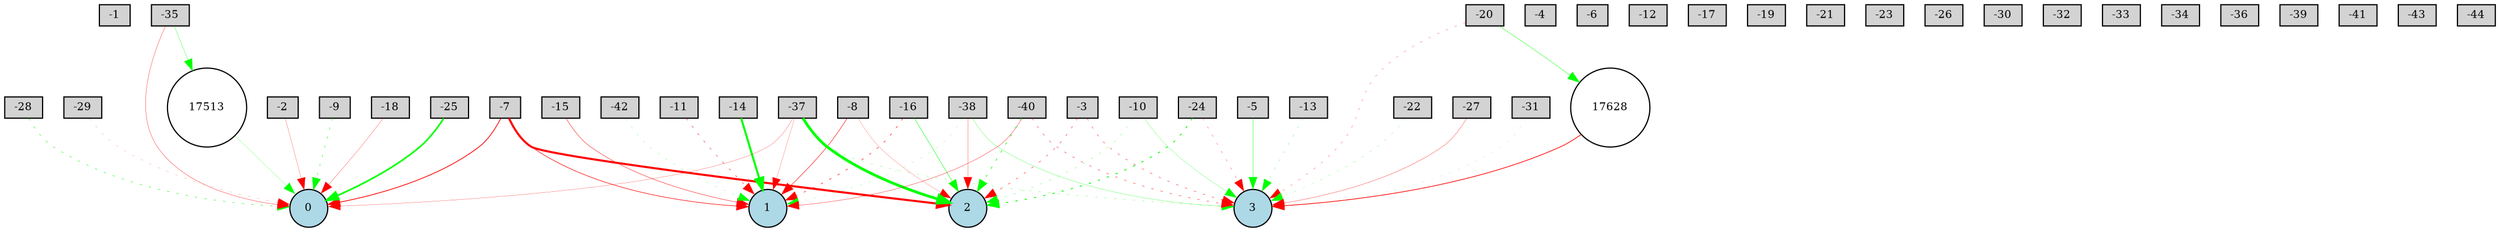 digraph {
	node [fontsize=9 height=0.2 shape=circle width=0.2]
	-1 [fillcolor=lightgray shape=box style=filled]
	-2 [fillcolor=lightgray shape=box style=filled]
	-3 [fillcolor=lightgray shape=box style=filled]
	-4 [fillcolor=lightgray shape=box style=filled]
	-5 [fillcolor=lightgray shape=box style=filled]
	-6 [fillcolor=lightgray shape=box style=filled]
	-7 [fillcolor=lightgray shape=box style=filled]
	-8 [fillcolor=lightgray shape=box style=filled]
	-9 [fillcolor=lightgray shape=box style=filled]
	-10 [fillcolor=lightgray shape=box style=filled]
	-11 [fillcolor=lightgray shape=box style=filled]
	-12 [fillcolor=lightgray shape=box style=filled]
	-13 [fillcolor=lightgray shape=box style=filled]
	-14 [fillcolor=lightgray shape=box style=filled]
	-15 [fillcolor=lightgray shape=box style=filled]
	-16 [fillcolor=lightgray shape=box style=filled]
	-17 [fillcolor=lightgray shape=box style=filled]
	-18 [fillcolor=lightgray shape=box style=filled]
	-19 [fillcolor=lightgray shape=box style=filled]
	-20 [fillcolor=lightgray shape=box style=filled]
	-21 [fillcolor=lightgray shape=box style=filled]
	-22 [fillcolor=lightgray shape=box style=filled]
	-23 [fillcolor=lightgray shape=box style=filled]
	-24 [fillcolor=lightgray shape=box style=filled]
	-25 [fillcolor=lightgray shape=box style=filled]
	-26 [fillcolor=lightgray shape=box style=filled]
	-27 [fillcolor=lightgray shape=box style=filled]
	-28 [fillcolor=lightgray shape=box style=filled]
	-29 [fillcolor=lightgray shape=box style=filled]
	-30 [fillcolor=lightgray shape=box style=filled]
	-31 [fillcolor=lightgray shape=box style=filled]
	-32 [fillcolor=lightgray shape=box style=filled]
	-33 [fillcolor=lightgray shape=box style=filled]
	-34 [fillcolor=lightgray shape=box style=filled]
	-35 [fillcolor=lightgray shape=box style=filled]
	-36 [fillcolor=lightgray shape=box style=filled]
	-37 [fillcolor=lightgray shape=box style=filled]
	-38 [fillcolor=lightgray shape=box style=filled]
	-39 [fillcolor=lightgray shape=box style=filled]
	-40 [fillcolor=lightgray shape=box style=filled]
	-41 [fillcolor=lightgray shape=box style=filled]
	-42 [fillcolor=lightgray shape=box style=filled]
	-43 [fillcolor=lightgray shape=box style=filled]
	-44 [fillcolor=lightgray shape=box style=filled]
	0 [fillcolor=lightblue style=filled]
	1 [fillcolor=lightblue style=filled]
	2 [fillcolor=lightblue style=filled]
	3 [fillcolor=lightblue style=filled]
	17513 [fillcolor=white style=filled]
	17628 [fillcolor=white style=filled]
	-14 -> 1 [color=green penwidth=1.7175332945337587 style=solid]
	-20 -> 3 [color=red penwidth=0.19492042986946645 style=dotted]
	-10 -> 3 [color=green penwidth=0.1633915805225497 style=solid]
	-5 -> 3 [color=green penwidth=0.29309944955160905 style=solid]
	-42 -> 1 [color=green penwidth=0.1499444599774784 style=dotted]
	-7 -> 2 [color=red penwidth=1.7509722830948775 style=solid]
	-38 -> 1 [color=green penwidth=0.12919606483722687 style=dotted]
	-37 -> 2 [color=green penwidth=2.318239249313593 style=solid]
	-37 -> 3 [color=green penwidth=0.17794562514887247 style=dotted]
	-7 -> 1 [color=red penwidth=0.44455484904334086 style=solid]
	-27 -> 3 [color=red penwidth=0.21808362002298914 style=solid]
	-18 -> 0 [color=red penwidth=0.18759992538757342 style=solid]
	-7 -> 0 [color=red penwidth=0.6350919644932668 style=solid]
	-25 -> 0 [color=green penwidth=1.3821774057060088 style=solid]
	-9 -> 0 [color=green penwidth=0.35233143003757417 style=dotted]
	-11 -> 1 [color=red penwidth=0.331907677406028 style=dotted]
	-16 -> 2 [color=green penwidth=0.34591458178219636 style=solid]
	-35 -> 0 [color=red penwidth=0.23681098583765153 style=solid]
	-22 -> 3 [color=green penwidth=0.14829757642246888 style=dotted]
	-24 -> 3 [color=red penwidth=0.20642168495666302 style=dotted]
	-24 -> 2 [color=green penwidth=0.709066506998732 style=dotted]
	-38 -> 2 [color=red penwidth=0.20248874759462843 style=solid]
	-31 -> 3 [color=green penwidth=0.10751833747198562 style=dotted]
	-37 -> 1 [color=red penwidth=0.14329004539599033 style=solid]
	-29 -> 0 [color=red penwidth=0.11753528146125447 style=dotted]
	-2 -> 0 [color=red penwidth=0.16673725650874408 style=solid]
	-40 -> 3 [color=red penwidth=0.3125603875205911 style=dotted]
	-40 -> 2 [color=green penwidth=0.5167137964366809 style=dotted]
	-13 -> 3 [color=green penwidth=0.19343145693444352 style=dotted]
	-37 -> 0 [color=red penwidth=0.16399392321075182 style=solid]
	-3 -> 2 [color=red penwidth=0.31316023046776253 style=dotted]
	-15 -> 1 [color=red penwidth=0.3118836950541932 style=solid]
	-3 -> 3 [color=red penwidth=0.30095169183180015 style=dotted]
	-8 -> 1 [color=red penwidth=0.3797880595713854 style=solid]
	-10 -> 2 [color=green penwidth=0.1860823142411977 style=dotted]
	-16 -> 1 [color=red penwidth=0.4193598951233578 style=dotted]
	-28 -> 0 [color=green penwidth=0.3461835992771772 style=dotted]
	-38 -> 3 [color=green penwidth=0.18658140269579582 style=solid]
	-35 -> 17513 [color=green penwidth=0.22973229095475164 style=solid]
	17513 -> 0 [color=green penwidth=0.137573587176987 style=solid]
	-8 -> 2 [color=red penwidth=0.13506205716279882 style=solid]
	-20 -> 17628 [color=green penwidth=0.30000000000000004 style=solid]
	17628 -> 3 [color=red penwidth=0.5799858588276762 style=solid]
	-40 -> 1 [color=red penwidth=0.24788126876853092 style=solid]
}
